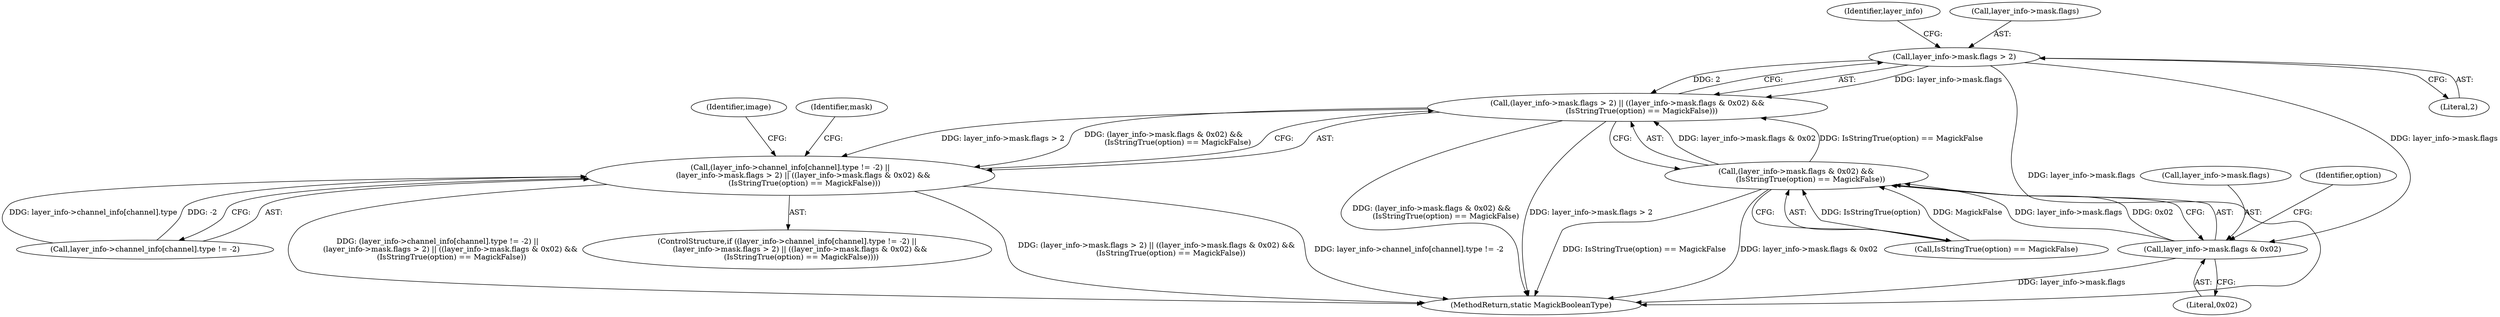digraph "0_ImageMagick_04a567494786d5bb50894fc8bb8fea0cf496bea8@pointer" {
"1000173" [label="(Call,layer_info->mask.flags > 2)"];
"1000172" [label="(Call,(layer_info->mask.flags > 2) || ((layer_info->mask.flags & 0x02) &&\n            (IsStringTrue(option) == MagickFalse)))"];
"1000161" [label="(Call,(layer_info->channel_info[channel].type != -2) ||\n           (layer_info->mask.flags > 2) || ((layer_info->mask.flags & 0x02) &&\n            (IsStringTrue(option) == MagickFalse)))"];
"1000181" [label="(Call,layer_info->mask.flags & 0x02)"];
"1000180" [label="(Call,(layer_info->mask.flags & 0x02) &&\n            (IsStringTrue(option) == MagickFalse))"];
"1000188" [label="(Call,IsStringTrue(option) == MagickFalse)"];
"1000194" [label="(Identifier,image)"];
"1000184" [label="(Identifier,layer_info)"];
"1000395" [label="(MethodReturn,static MagickBooleanType)"];
"1000161" [label="(Call,(layer_info->channel_info[channel].type != -2) ||\n           (layer_info->mask.flags > 2) || ((layer_info->mask.flags & 0x02) &&\n            (IsStringTrue(option) == MagickFalse)))"];
"1000182" [label="(Call,layer_info->mask.flags)"];
"1000179" [label="(Literal,2)"];
"1000173" [label="(Call,layer_info->mask.flags > 2)"];
"1000180" [label="(Call,(layer_info->mask.flags & 0x02) &&\n            (IsStringTrue(option) == MagickFalse))"];
"1000187" [label="(Literal,0x02)"];
"1000208" [label="(Identifier,mask)"];
"1000174" [label="(Call,layer_info->mask.flags)"];
"1000181" [label="(Call,layer_info->mask.flags & 0x02)"];
"1000162" [label="(Call,layer_info->channel_info[channel].type != -2)"];
"1000190" [label="(Identifier,option)"];
"1000172" [label="(Call,(layer_info->mask.flags > 2) || ((layer_info->mask.flags & 0x02) &&\n            (IsStringTrue(option) == MagickFalse)))"];
"1000160" [label="(ControlStructure,if ((layer_info->channel_info[channel].type != -2) ||\n           (layer_info->mask.flags > 2) || ((layer_info->mask.flags & 0x02) &&\n            (IsStringTrue(option) == MagickFalse))))"];
"1000173" -> "1000172"  [label="AST: "];
"1000173" -> "1000179"  [label="CFG: "];
"1000174" -> "1000173"  [label="AST: "];
"1000179" -> "1000173"  [label="AST: "];
"1000184" -> "1000173"  [label="CFG: "];
"1000172" -> "1000173"  [label="CFG: "];
"1000173" -> "1000395"  [label="DDG: layer_info->mask.flags"];
"1000173" -> "1000172"  [label="DDG: layer_info->mask.flags"];
"1000173" -> "1000172"  [label="DDG: 2"];
"1000173" -> "1000181"  [label="DDG: layer_info->mask.flags"];
"1000172" -> "1000161"  [label="AST: "];
"1000172" -> "1000180"  [label="CFG: "];
"1000180" -> "1000172"  [label="AST: "];
"1000161" -> "1000172"  [label="CFG: "];
"1000172" -> "1000395"  [label="DDG: (layer_info->mask.flags & 0x02) &&\n            (IsStringTrue(option) == MagickFalse)"];
"1000172" -> "1000395"  [label="DDG: layer_info->mask.flags > 2"];
"1000172" -> "1000161"  [label="DDG: layer_info->mask.flags > 2"];
"1000172" -> "1000161"  [label="DDG: (layer_info->mask.flags & 0x02) &&\n            (IsStringTrue(option) == MagickFalse)"];
"1000180" -> "1000172"  [label="DDG: layer_info->mask.flags & 0x02"];
"1000180" -> "1000172"  [label="DDG: IsStringTrue(option) == MagickFalse"];
"1000161" -> "1000160"  [label="AST: "];
"1000161" -> "1000162"  [label="CFG: "];
"1000162" -> "1000161"  [label="AST: "];
"1000194" -> "1000161"  [label="CFG: "];
"1000208" -> "1000161"  [label="CFG: "];
"1000161" -> "1000395"  [label="DDG: (layer_info->mask.flags > 2) || ((layer_info->mask.flags & 0x02) &&\n            (IsStringTrue(option) == MagickFalse))"];
"1000161" -> "1000395"  [label="DDG: layer_info->channel_info[channel].type != -2"];
"1000161" -> "1000395"  [label="DDG: (layer_info->channel_info[channel].type != -2) ||\n           (layer_info->mask.flags > 2) || ((layer_info->mask.flags & 0x02) &&\n            (IsStringTrue(option) == MagickFalse))"];
"1000162" -> "1000161"  [label="DDG: layer_info->channel_info[channel].type"];
"1000162" -> "1000161"  [label="DDG: -2"];
"1000181" -> "1000180"  [label="AST: "];
"1000181" -> "1000187"  [label="CFG: "];
"1000182" -> "1000181"  [label="AST: "];
"1000187" -> "1000181"  [label="AST: "];
"1000190" -> "1000181"  [label="CFG: "];
"1000180" -> "1000181"  [label="CFG: "];
"1000181" -> "1000395"  [label="DDG: layer_info->mask.flags"];
"1000181" -> "1000180"  [label="DDG: layer_info->mask.flags"];
"1000181" -> "1000180"  [label="DDG: 0x02"];
"1000180" -> "1000188"  [label="CFG: "];
"1000188" -> "1000180"  [label="AST: "];
"1000180" -> "1000395"  [label="DDG: IsStringTrue(option) == MagickFalse"];
"1000180" -> "1000395"  [label="DDG: layer_info->mask.flags & 0x02"];
"1000188" -> "1000180"  [label="DDG: IsStringTrue(option)"];
"1000188" -> "1000180"  [label="DDG: MagickFalse"];
}
